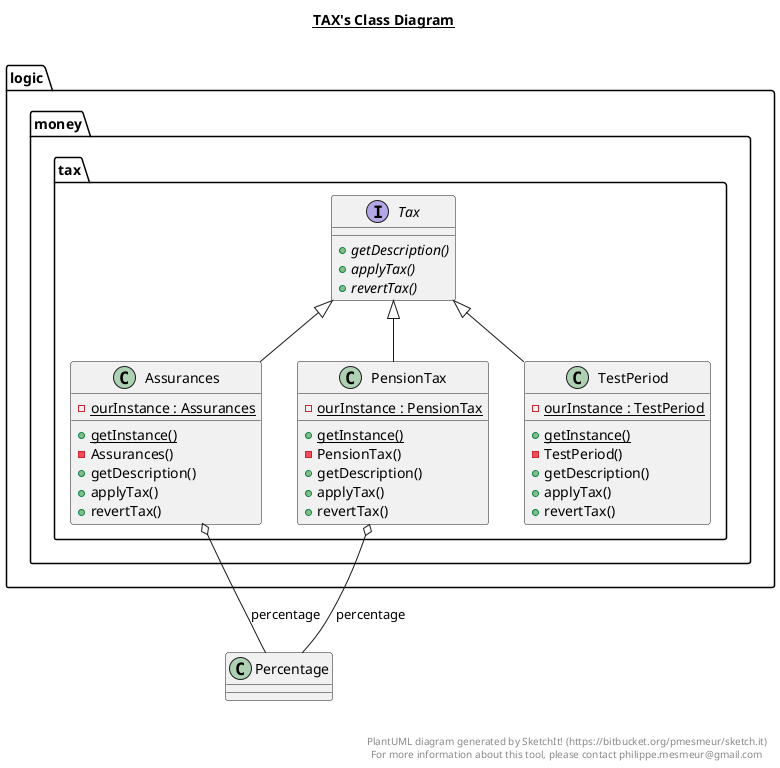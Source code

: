 @startuml

title __TAX's Class Diagram__\n

  package logic {
    package logic.money {
      package logic.money.tax {
        class Assurances {
            {static} - ourInstance : Assurances
            {static} + getInstance()
            - Assurances()
            + getDescription()
            + applyTax()
            + revertTax()
        }
      }
    }
  }
  

  package logic {
    package logic.money {
      package logic.money.tax {
        class PensionTax {
            {static} - ourInstance : PensionTax
            {static} + getInstance()
            - PensionTax()
            + getDescription()
            + applyTax()
            + revertTax()
        }
      }
    }
  }
  

  package logic {
    package logic.money {
      package logic.money.tax {
        interface Tax {
            {abstract} + getDescription()
            {abstract} + applyTax()
            {abstract} + revertTax()
        }
      }
    }
  }
  

  package logic {
    package logic.money {
      package logic.money.tax {
        class TestPeriod {
            {static} - ourInstance : TestPeriod
            {static} + getInstance()
            - TestPeriod()
            + getDescription()
            + applyTax()
            + revertTax()
        }
      }
    }
  }
  

  Assurances -up-|> Tax
  Assurances o-- Percentage : percentage
  PensionTax -up-|> Tax
  PensionTax o-- Percentage : percentage
  TestPeriod -up-|> Tax


right footer


PlantUML diagram generated by SketchIt! (https://bitbucket.org/pmesmeur/sketch.it)
For more information about this tool, please contact philippe.mesmeur@gmail.com
endfooter

@enduml
